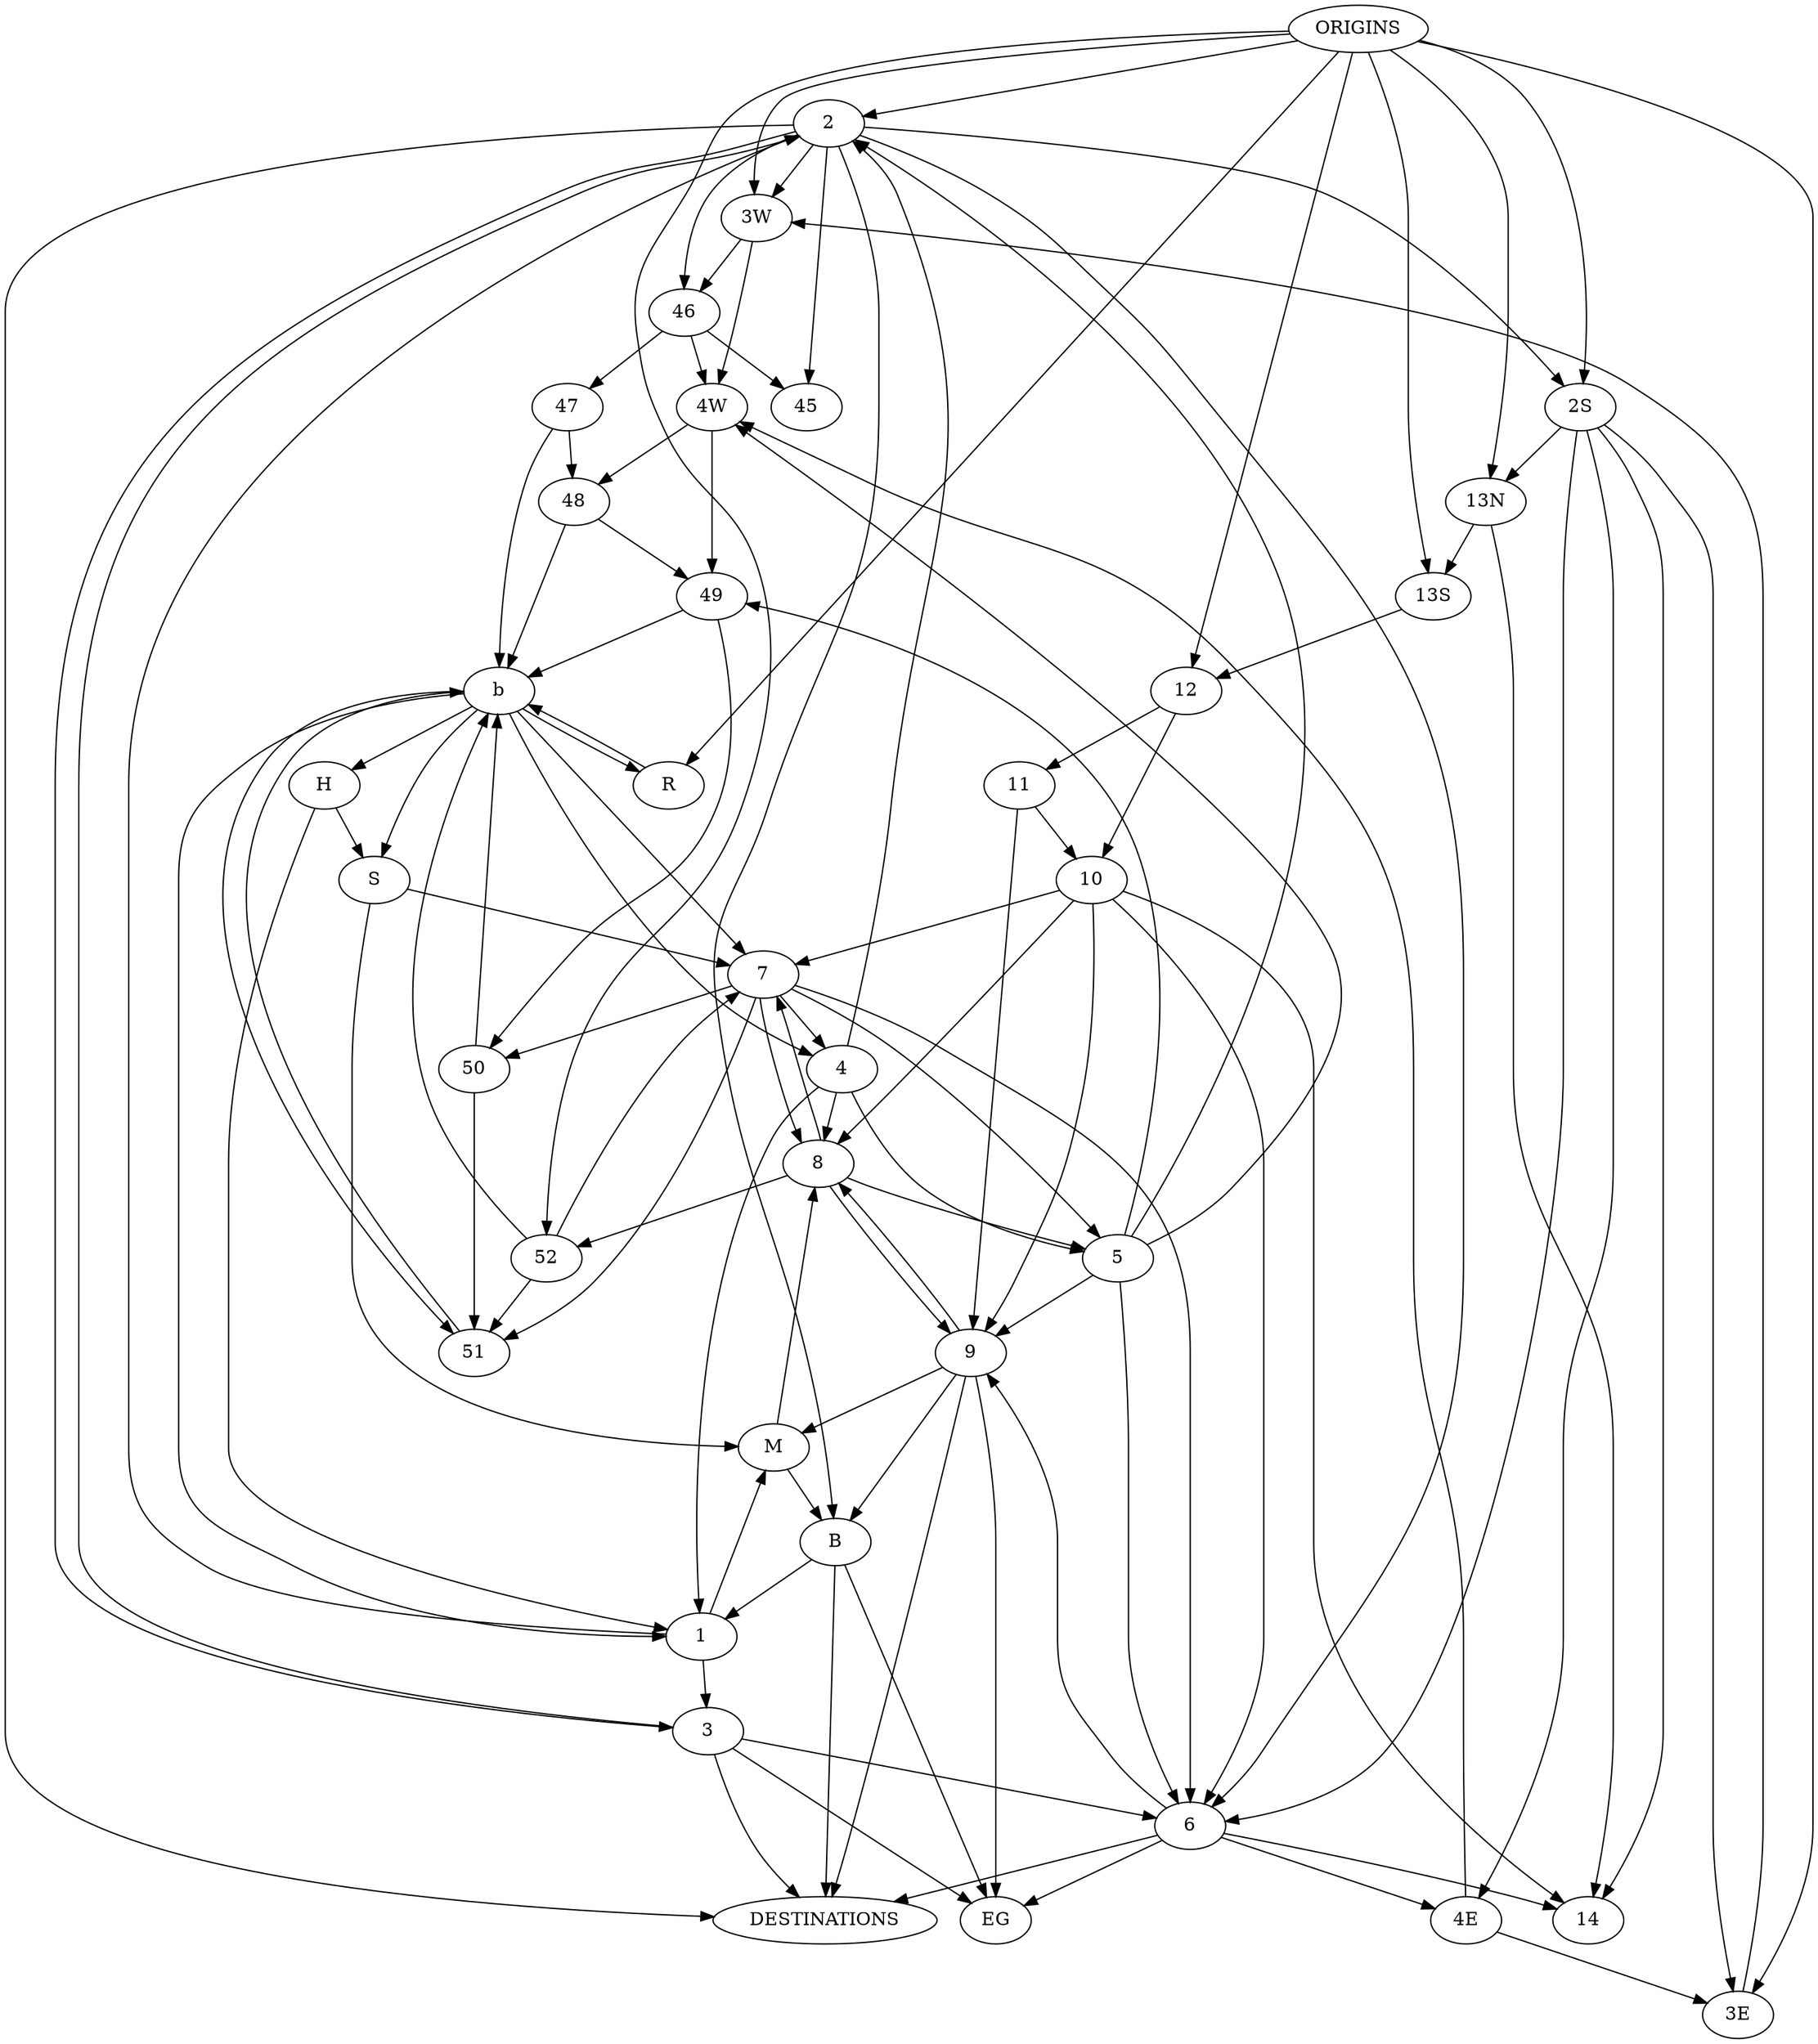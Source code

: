 digraph 
  {
    "ORIGINS" -> "2";
    "ORIGINS" -> "3W";
    "ORIGINS" -> "3E";
    "ORIGINS" -> "2S";
    "ORIGINS" -> "13N";
    "ORIGINS" -> "13S";
    "13S" -> "12";
    "ORIGINS" -> "12";
    "ORIGINS" -> "52";
    "ORIGINS" -> "R";
    "12" -> "10";
    "12" -> "11";
    "11" -> "10";
    "10" -> "9";
    "9" -> "8";
    "8" -> "52";
    "13N" -> "13S";
    "10" -> "14";
    "10" -> "6";
    "10" -> "7";
    "2S" -> "13N";
    "2S" -> "14";
    "2S" -> "6";
    "13N" -> "14";
    "6" -> "14";
    "10" -> "8";
    "2" -> "2S";
    "2S" -> "3E";
    "6" -> "4E";
    "2S" -> "4E";
    "4E" -> "3E";
    "3E" -> "3W";
    "8" -> "7";
    "7" -> "6";
    "7" -> "5";
    "5" -> "6";
    "11" -> "9";
    "52" -> "7";
    "2" -> "3W";
    "2" -> "45";
    "46" -> "45";
    "2" -> "46";
    "3W" -> "46";
    "5" -> "4W";
    "4E" -> "4W";
    "3W" -> "4W";
    "46" -> "4W";
    "52" -> "b";
    "b" -> "R";
    "52" -> "51";
    "R" -> "b";
    "b" -> "51";
    "7" -> "51";
    "7" -> "50";
    "5" -> "49";
    "4W" -> "49";
    "4W" -> "48";
    "46" -> "47";
    "47" -> "48";
    "48" -> "49";
    "49" -> "50";
    "50" -> "51";
    "51" -> "b";
    "b" -> "H";
    "47" -> "b";
    "b" -> "1";
    "48" -> "b";
    "49" -> "b";
    "b" -> "4";
    "50" -> "b";
    "b" -> "7";
    "b" -> "S";
    "H" -> "S";
    "S" -> "7";
    "7" -> "4";
    "4" -> "1";
    "H" -> "1";
    "S" -> "M";
    "7" -> "8";
    "4" -> "8";
    "4" -> "5";
    "4" -> "2";
    "1" -> "2";
    "1" -> "M";
    "M" -> "8";
    "8" -> "5";
    "5" -> "2";
    "8" -> "9";
    "5" -> "9";
    "2" -> "6";
    "2" -> "3";
    "3" -> "6";
    "6" -> "9";
    "9" -> "M";
    "3" -> "EG";
    "6" -> "EG";
    "9" -> "EG";
    "9" -> "B";
    "M" -> "B";
    "B" -> "1";
    "1" -> "3";
    "3" -> "2";
    "2" -> "B";
    "B" -> "EG";
    "3" -> "DESTINATIONS";
    "6" -> "DESTINATIONS";
    "9" -> "DESTINATIONS";
    "B" -> "DESTINATIONS";
    "2" -> "DESTINATIONS";
  }

